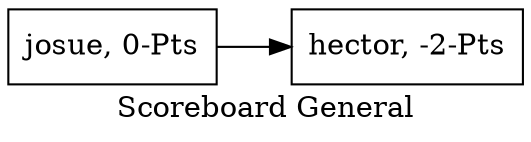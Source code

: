 digraph Scoreboard {
rankdir=LR;
Nodo0[shape=record,label="josue, 0-Pts"];
Nodo1[shape=record,label="hector, -2-Pts"];
Nodo0->Nodo1;
label="Scoreboard General";
}
